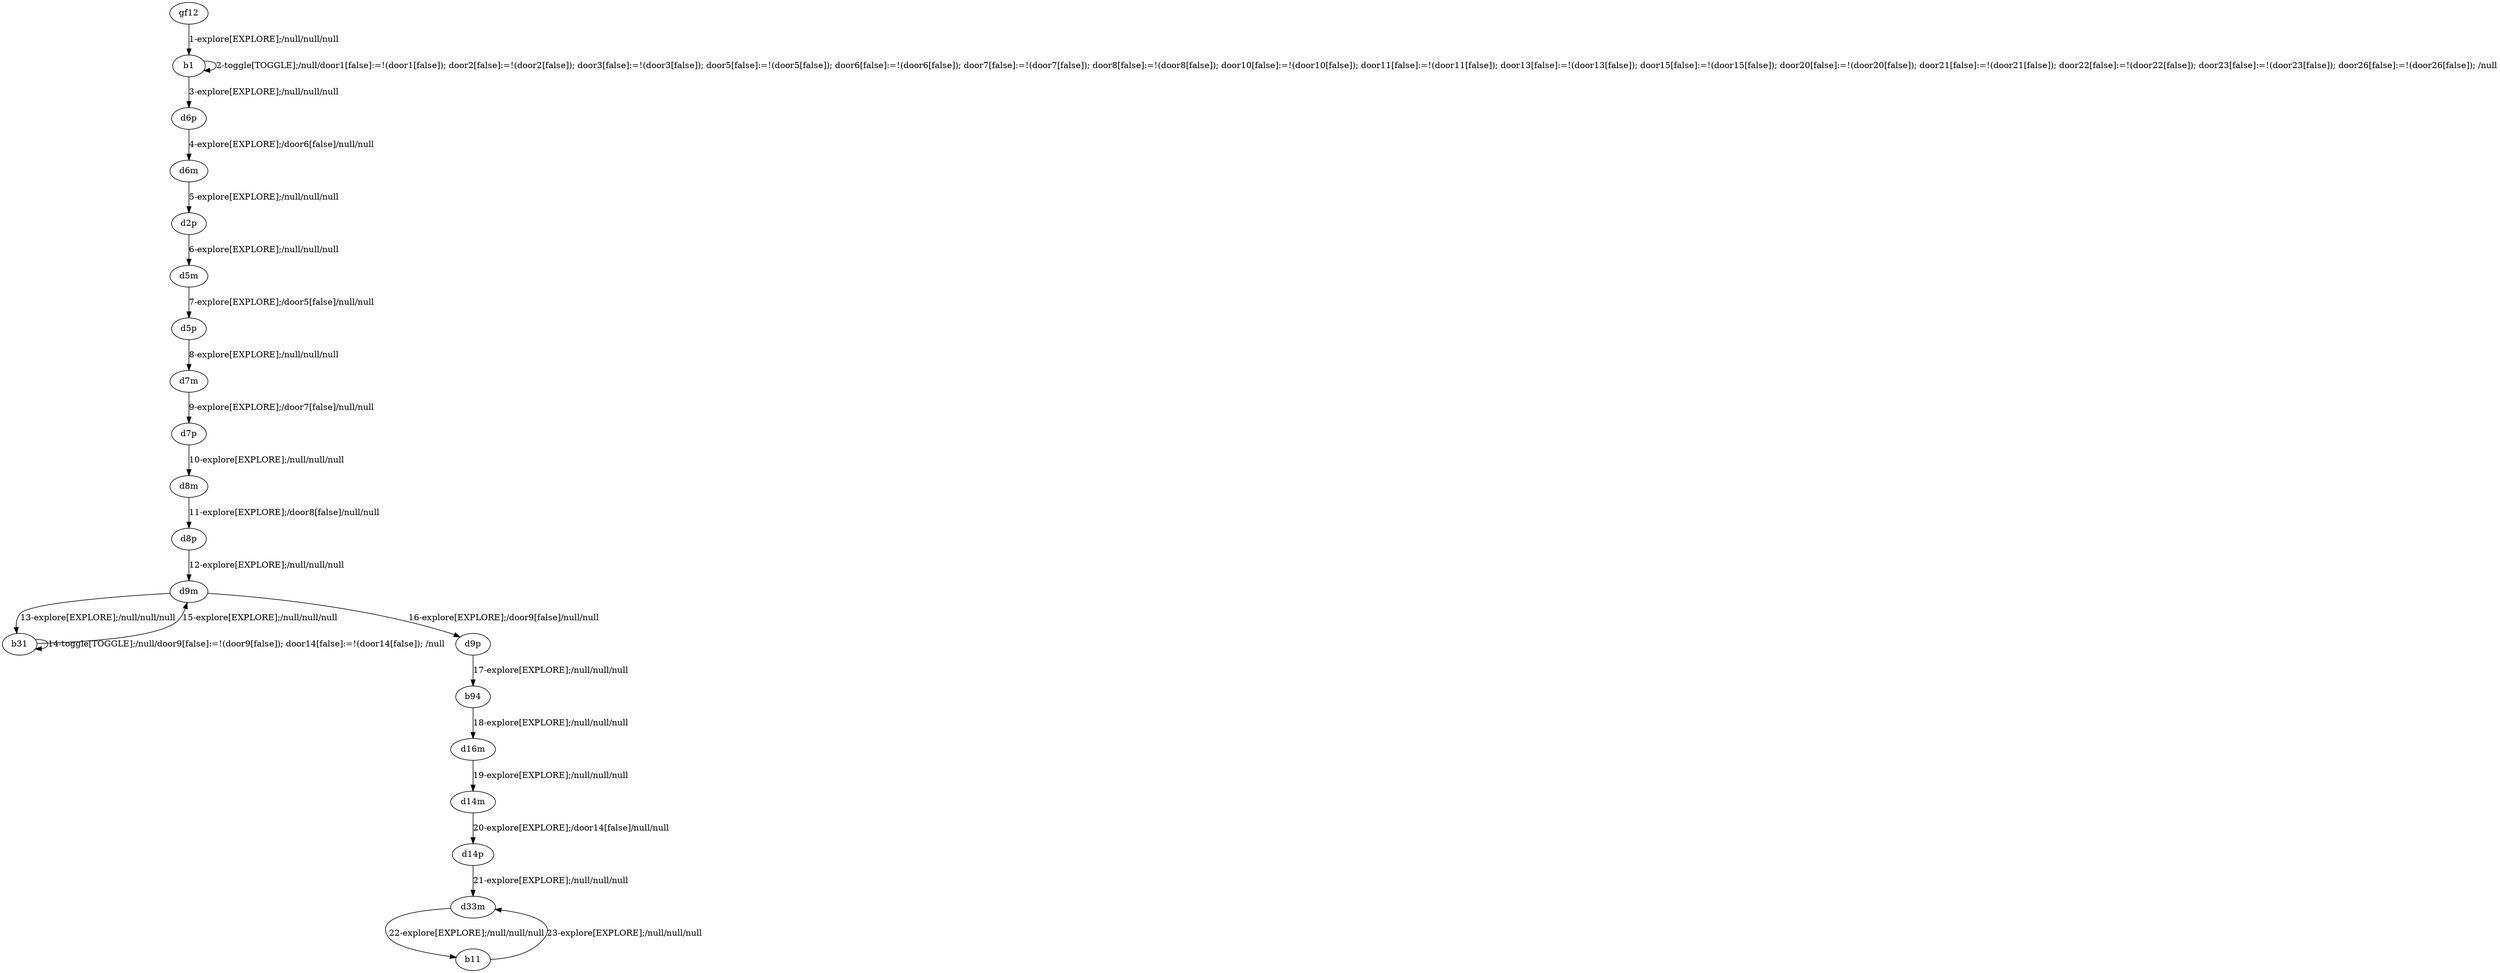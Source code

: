 # Total number of goals covered by this test: 4
# d14m --> d14p
# d33m --> b11
# b11 --> d33m
# d14p --> d33m

digraph g {
"gf12" -> "b1" [label = "1-explore[EXPLORE];/null/null/null"];
"b1" -> "b1" [label = "2-toggle[TOGGLE];/null/door1[false]:=!(door1[false]); door2[false]:=!(door2[false]); door3[false]:=!(door3[false]); door5[false]:=!(door5[false]); door6[false]:=!(door6[false]); door7[false]:=!(door7[false]); door8[false]:=!(door8[false]); door10[false]:=!(door10[false]); door11[false]:=!(door11[false]); door13[false]:=!(door13[false]); door15[false]:=!(door15[false]); door20[false]:=!(door20[false]); door21[false]:=!(door21[false]); door22[false]:=!(door22[false]); door23[false]:=!(door23[false]); door26[false]:=!(door26[false]); /null"];
"b1" -> "d6p" [label = "3-explore[EXPLORE];/null/null/null"];
"d6p" -> "d6m" [label = "4-explore[EXPLORE];/door6[false]/null/null"];
"d6m" -> "d2p" [label = "5-explore[EXPLORE];/null/null/null"];
"d2p" -> "d5m" [label = "6-explore[EXPLORE];/null/null/null"];
"d5m" -> "d5p" [label = "7-explore[EXPLORE];/door5[false]/null/null"];
"d5p" -> "d7m" [label = "8-explore[EXPLORE];/null/null/null"];
"d7m" -> "d7p" [label = "9-explore[EXPLORE];/door7[false]/null/null"];
"d7p" -> "d8m" [label = "10-explore[EXPLORE];/null/null/null"];
"d8m" -> "d8p" [label = "11-explore[EXPLORE];/door8[false]/null/null"];
"d8p" -> "d9m" [label = "12-explore[EXPLORE];/null/null/null"];
"d9m" -> "b31" [label = "13-explore[EXPLORE];/null/null/null"];
"b31" -> "b31" [label = "14-toggle[TOGGLE];/null/door9[false]:=!(door9[false]); door14[false]:=!(door14[false]); /null"];
"b31" -> "d9m" [label = "15-explore[EXPLORE];/null/null/null"];
"d9m" -> "d9p" [label = "16-explore[EXPLORE];/door9[false]/null/null"];
"d9p" -> "b94" [label = "17-explore[EXPLORE];/null/null/null"];
"b94" -> "d16m" [label = "18-explore[EXPLORE];/null/null/null"];
"d16m" -> "d14m" [label = "19-explore[EXPLORE];/null/null/null"];
"d14m" -> "d14p" [label = "20-explore[EXPLORE];/door14[false]/null/null"];
"d14p" -> "d33m" [label = "21-explore[EXPLORE];/null/null/null"];
"d33m" -> "b11" [label = "22-explore[EXPLORE];/null/null/null"];
"b11" -> "d33m" [label = "23-explore[EXPLORE];/null/null/null"];
}